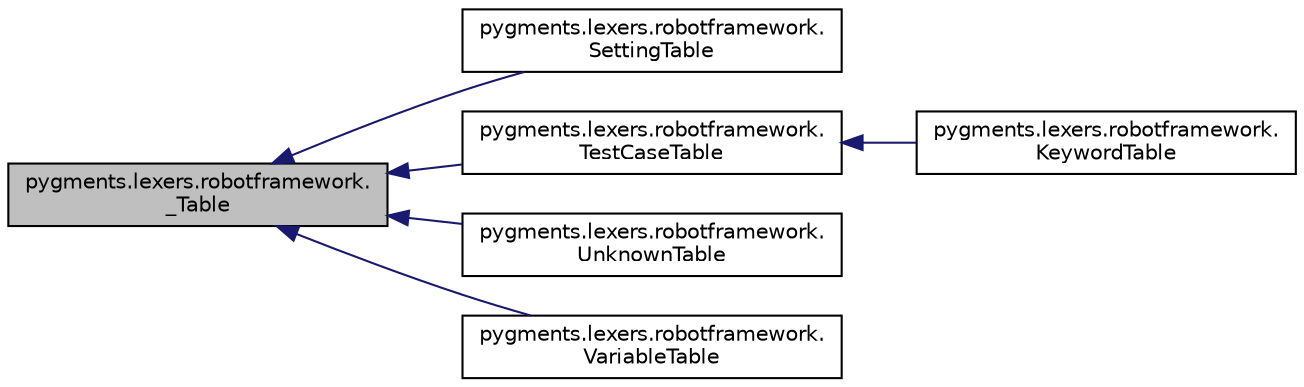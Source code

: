 digraph "pygments.lexers.robotframework._Table"
{
 // LATEX_PDF_SIZE
  edge [fontname="Helvetica",fontsize="10",labelfontname="Helvetica",labelfontsize="10"];
  node [fontname="Helvetica",fontsize="10",shape=record];
  rankdir="LR";
  Node1 [label="pygments.lexers.robotframework.\l_Table",height=0.2,width=0.4,color="black", fillcolor="grey75", style="filled", fontcolor="black",tooltip=" "];
  Node1 -> Node2 [dir="back",color="midnightblue",fontsize="10",style="solid"];
  Node2 [label="pygments.lexers.robotframework.\lSettingTable",height=0.2,width=0.4,color="black", fillcolor="white", style="filled",URL="$classpygments_1_1lexers_1_1robotframework_1_1SettingTable.html",tooltip=" "];
  Node1 -> Node3 [dir="back",color="midnightblue",fontsize="10",style="solid"];
  Node3 [label="pygments.lexers.robotframework.\lTestCaseTable",height=0.2,width=0.4,color="black", fillcolor="white", style="filled",URL="$classpygments_1_1lexers_1_1robotframework_1_1TestCaseTable.html",tooltip=" "];
  Node3 -> Node4 [dir="back",color="midnightblue",fontsize="10",style="solid"];
  Node4 [label="pygments.lexers.robotframework.\lKeywordTable",height=0.2,width=0.4,color="black", fillcolor="white", style="filled",URL="$classpygments_1_1lexers_1_1robotframework_1_1KeywordTable.html",tooltip=" "];
  Node1 -> Node5 [dir="back",color="midnightblue",fontsize="10",style="solid"];
  Node5 [label="pygments.lexers.robotframework.\lUnknownTable",height=0.2,width=0.4,color="black", fillcolor="white", style="filled",URL="$classpygments_1_1lexers_1_1robotframework_1_1UnknownTable.html",tooltip=" "];
  Node1 -> Node6 [dir="back",color="midnightblue",fontsize="10",style="solid"];
  Node6 [label="pygments.lexers.robotframework.\lVariableTable",height=0.2,width=0.4,color="black", fillcolor="white", style="filled",URL="$classpygments_1_1lexers_1_1robotframework_1_1VariableTable.html",tooltip=" "];
}
